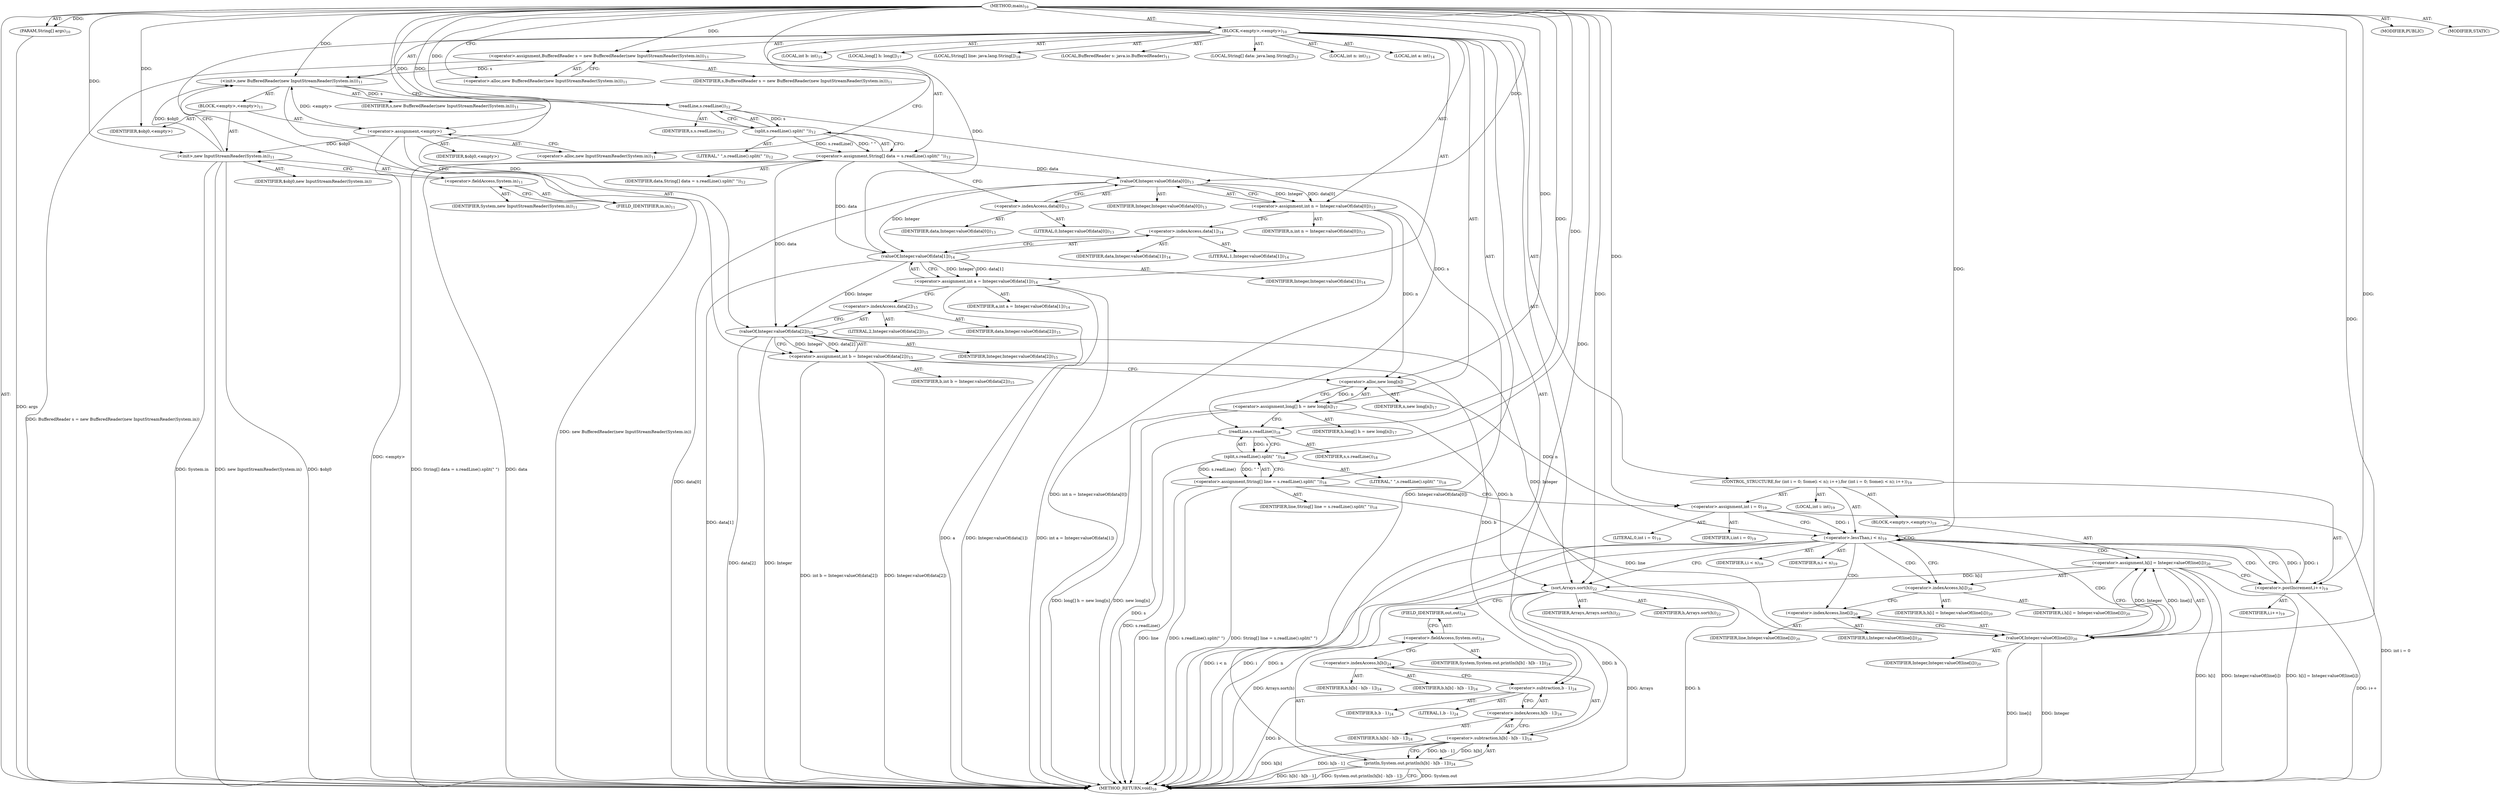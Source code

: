 digraph "main" {  
"19" [label = <(METHOD,main)<SUB>10</SUB>> ]
"20" [label = <(PARAM,String[] args)<SUB>10</SUB>> ]
"21" [label = <(BLOCK,&lt;empty&gt;,&lt;empty&gt;)<SUB>10</SUB>> ]
"4" [label = <(LOCAL,BufferedReader s: java.io.BufferedReader)<SUB>11</SUB>> ]
"22" [label = <(&lt;operator&gt;.assignment,BufferedReader s = new BufferedReader(new InputStreamReader(System.in)))<SUB>11</SUB>> ]
"23" [label = <(IDENTIFIER,s,BufferedReader s = new BufferedReader(new InputStreamReader(System.in)))<SUB>11</SUB>> ]
"24" [label = <(&lt;operator&gt;.alloc,new BufferedReader(new InputStreamReader(System.in)))<SUB>11</SUB>> ]
"25" [label = <(&lt;init&gt;,new BufferedReader(new InputStreamReader(System.in)))<SUB>11</SUB>> ]
"3" [label = <(IDENTIFIER,s,new BufferedReader(new InputStreamReader(System.in)))<SUB>11</SUB>> ]
"26" [label = <(BLOCK,&lt;empty&gt;,&lt;empty&gt;)<SUB>11</SUB>> ]
"27" [label = <(&lt;operator&gt;.assignment,&lt;empty&gt;)> ]
"28" [label = <(IDENTIFIER,$obj0,&lt;empty&gt;)> ]
"29" [label = <(&lt;operator&gt;.alloc,new InputStreamReader(System.in))<SUB>11</SUB>> ]
"30" [label = <(&lt;init&gt;,new InputStreamReader(System.in))<SUB>11</SUB>> ]
"31" [label = <(IDENTIFIER,$obj0,new InputStreamReader(System.in))> ]
"32" [label = <(&lt;operator&gt;.fieldAccess,System.in)<SUB>11</SUB>> ]
"33" [label = <(IDENTIFIER,System,new InputStreamReader(System.in))<SUB>11</SUB>> ]
"34" [label = <(FIELD_IDENTIFIER,in,in)<SUB>11</SUB>> ]
"35" [label = <(IDENTIFIER,$obj0,&lt;empty&gt;)> ]
"36" [label = <(LOCAL,String[] data: java.lang.String[])<SUB>12</SUB>> ]
"37" [label = <(&lt;operator&gt;.assignment,String[] data = s.readLine().split(&quot; &quot;))<SUB>12</SUB>> ]
"38" [label = <(IDENTIFIER,data,String[] data = s.readLine().split(&quot; &quot;))<SUB>12</SUB>> ]
"39" [label = <(split,s.readLine().split(&quot; &quot;))<SUB>12</SUB>> ]
"40" [label = <(readLine,s.readLine())<SUB>12</SUB>> ]
"41" [label = <(IDENTIFIER,s,s.readLine())<SUB>12</SUB>> ]
"42" [label = <(LITERAL,&quot; &quot;,s.readLine().split(&quot; &quot;))<SUB>12</SUB>> ]
"43" [label = <(LOCAL,int n: int)<SUB>13</SUB>> ]
"44" [label = <(&lt;operator&gt;.assignment,int n = Integer.valueOf(data[0]))<SUB>13</SUB>> ]
"45" [label = <(IDENTIFIER,n,int n = Integer.valueOf(data[0]))<SUB>13</SUB>> ]
"46" [label = <(valueOf,Integer.valueOf(data[0]))<SUB>13</SUB>> ]
"47" [label = <(IDENTIFIER,Integer,Integer.valueOf(data[0]))<SUB>13</SUB>> ]
"48" [label = <(&lt;operator&gt;.indexAccess,data[0])<SUB>13</SUB>> ]
"49" [label = <(IDENTIFIER,data,Integer.valueOf(data[0]))<SUB>13</SUB>> ]
"50" [label = <(LITERAL,0,Integer.valueOf(data[0]))<SUB>13</SUB>> ]
"51" [label = <(LOCAL,int a: int)<SUB>14</SUB>> ]
"52" [label = <(&lt;operator&gt;.assignment,int a = Integer.valueOf(data[1]))<SUB>14</SUB>> ]
"53" [label = <(IDENTIFIER,a,int a = Integer.valueOf(data[1]))<SUB>14</SUB>> ]
"54" [label = <(valueOf,Integer.valueOf(data[1]))<SUB>14</SUB>> ]
"55" [label = <(IDENTIFIER,Integer,Integer.valueOf(data[1]))<SUB>14</SUB>> ]
"56" [label = <(&lt;operator&gt;.indexAccess,data[1])<SUB>14</SUB>> ]
"57" [label = <(IDENTIFIER,data,Integer.valueOf(data[1]))<SUB>14</SUB>> ]
"58" [label = <(LITERAL,1,Integer.valueOf(data[1]))<SUB>14</SUB>> ]
"59" [label = <(LOCAL,int b: int)<SUB>15</SUB>> ]
"60" [label = <(&lt;operator&gt;.assignment,int b = Integer.valueOf(data[2]))<SUB>15</SUB>> ]
"61" [label = <(IDENTIFIER,b,int b = Integer.valueOf(data[2]))<SUB>15</SUB>> ]
"62" [label = <(valueOf,Integer.valueOf(data[2]))<SUB>15</SUB>> ]
"63" [label = <(IDENTIFIER,Integer,Integer.valueOf(data[2]))<SUB>15</SUB>> ]
"64" [label = <(&lt;operator&gt;.indexAccess,data[2])<SUB>15</SUB>> ]
"65" [label = <(IDENTIFIER,data,Integer.valueOf(data[2]))<SUB>15</SUB>> ]
"66" [label = <(LITERAL,2,Integer.valueOf(data[2]))<SUB>15</SUB>> ]
"67" [label = <(LOCAL,long[] h: long[])<SUB>17</SUB>> ]
"68" [label = <(&lt;operator&gt;.assignment,long[] h = new long[n])<SUB>17</SUB>> ]
"69" [label = <(IDENTIFIER,h,long[] h = new long[n])<SUB>17</SUB>> ]
"70" [label = <(&lt;operator&gt;.alloc,new long[n])> ]
"71" [label = <(IDENTIFIER,n,new long[n])<SUB>17</SUB>> ]
"72" [label = <(LOCAL,String[] line: java.lang.String[])<SUB>18</SUB>> ]
"73" [label = <(&lt;operator&gt;.assignment,String[] line = s.readLine().split(&quot; &quot;))<SUB>18</SUB>> ]
"74" [label = <(IDENTIFIER,line,String[] line = s.readLine().split(&quot; &quot;))<SUB>18</SUB>> ]
"75" [label = <(split,s.readLine().split(&quot; &quot;))<SUB>18</SUB>> ]
"76" [label = <(readLine,s.readLine())<SUB>18</SUB>> ]
"77" [label = <(IDENTIFIER,s,s.readLine())<SUB>18</SUB>> ]
"78" [label = <(LITERAL,&quot; &quot;,s.readLine().split(&quot; &quot;))<SUB>18</SUB>> ]
"79" [label = <(CONTROL_STRUCTURE,for (int i = 0; Some(i &lt; n); i++),for (int i = 0; Some(i &lt; n); i++))<SUB>19</SUB>> ]
"80" [label = <(LOCAL,int i: int)<SUB>19</SUB>> ]
"81" [label = <(&lt;operator&gt;.assignment,int i = 0)<SUB>19</SUB>> ]
"82" [label = <(IDENTIFIER,i,int i = 0)<SUB>19</SUB>> ]
"83" [label = <(LITERAL,0,int i = 0)<SUB>19</SUB>> ]
"84" [label = <(&lt;operator&gt;.lessThan,i &lt; n)<SUB>19</SUB>> ]
"85" [label = <(IDENTIFIER,i,i &lt; n)<SUB>19</SUB>> ]
"86" [label = <(IDENTIFIER,n,i &lt; n)<SUB>19</SUB>> ]
"87" [label = <(&lt;operator&gt;.postIncrement,i++)<SUB>19</SUB>> ]
"88" [label = <(IDENTIFIER,i,i++)<SUB>19</SUB>> ]
"89" [label = <(BLOCK,&lt;empty&gt;,&lt;empty&gt;)<SUB>19</SUB>> ]
"90" [label = <(&lt;operator&gt;.assignment,h[i] = Integer.valueOf(line[i]))<SUB>20</SUB>> ]
"91" [label = <(&lt;operator&gt;.indexAccess,h[i])<SUB>20</SUB>> ]
"92" [label = <(IDENTIFIER,h,h[i] = Integer.valueOf(line[i]))<SUB>20</SUB>> ]
"93" [label = <(IDENTIFIER,i,h[i] = Integer.valueOf(line[i]))<SUB>20</SUB>> ]
"94" [label = <(valueOf,Integer.valueOf(line[i]))<SUB>20</SUB>> ]
"95" [label = <(IDENTIFIER,Integer,Integer.valueOf(line[i]))<SUB>20</SUB>> ]
"96" [label = <(&lt;operator&gt;.indexAccess,line[i])<SUB>20</SUB>> ]
"97" [label = <(IDENTIFIER,line,Integer.valueOf(line[i]))<SUB>20</SUB>> ]
"98" [label = <(IDENTIFIER,i,Integer.valueOf(line[i]))<SUB>20</SUB>> ]
"99" [label = <(sort,Arrays.sort(h))<SUB>22</SUB>> ]
"100" [label = <(IDENTIFIER,Arrays,Arrays.sort(h))<SUB>22</SUB>> ]
"101" [label = <(IDENTIFIER,h,Arrays.sort(h))<SUB>22</SUB>> ]
"102" [label = <(println,System.out.println(h[b] - h[b - 1]))<SUB>24</SUB>> ]
"103" [label = <(&lt;operator&gt;.fieldAccess,System.out)<SUB>24</SUB>> ]
"104" [label = <(IDENTIFIER,System,System.out.println(h[b] - h[b - 1]))<SUB>24</SUB>> ]
"105" [label = <(FIELD_IDENTIFIER,out,out)<SUB>24</SUB>> ]
"106" [label = <(&lt;operator&gt;.subtraction,h[b] - h[b - 1])<SUB>24</SUB>> ]
"107" [label = <(&lt;operator&gt;.indexAccess,h[b])<SUB>24</SUB>> ]
"108" [label = <(IDENTIFIER,h,h[b] - h[b - 1])<SUB>24</SUB>> ]
"109" [label = <(IDENTIFIER,b,h[b] - h[b - 1])<SUB>24</SUB>> ]
"110" [label = <(&lt;operator&gt;.indexAccess,h[b - 1])<SUB>24</SUB>> ]
"111" [label = <(IDENTIFIER,h,h[b] - h[b - 1])<SUB>24</SUB>> ]
"112" [label = <(&lt;operator&gt;.subtraction,b - 1)<SUB>24</SUB>> ]
"113" [label = <(IDENTIFIER,b,b - 1)<SUB>24</SUB>> ]
"114" [label = <(LITERAL,1,b - 1)<SUB>24</SUB>> ]
"115" [label = <(MODIFIER,PUBLIC)> ]
"116" [label = <(MODIFIER,STATIC)> ]
"117" [label = <(METHOD_RETURN,void)<SUB>10</SUB>> ]
  "19" -> "20"  [ label = "AST: "] 
  "19" -> "21"  [ label = "AST: "] 
  "19" -> "115"  [ label = "AST: "] 
  "19" -> "116"  [ label = "AST: "] 
  "19" -> "117"  [ label = "AST: "] 
  "21" -> "4"  [ label = "AST: "] 
  "21" -> "22"  [ label = "AST: "] 
  "21" -> "25"  [ label = "AST: "] 
  "21" -> "36"  [ label = "AST: "] 
  "21" -> "37"  [ label = "AST: "] 
  "21" -> "43"  [ label = "AST: "] 
  "21" -> "44"  [ label = "AST: "] 
  "21" -> "51"  [ label = "AST: "] 
  "21" -> "52"  [ label = "AST: "] 
  "21" -> "59"  [ label = "AST: "] 
  "21" -> "60"  [ label = "AST: "] 
  "21" -> "67"  [ label = "AST: "] 
  "21" -> "68"  [ label = "AST: "] 
  "21" -> "72"  [ label = "AST: "] 
  "21" -> "73"  [ label = "AST: "] 
  "21" -> "79"  [ label = "AST: "] 
  "21" -> "99"  [ label = "AST: "] 
  "21" -> "102"  [ label = "AST: "] 
  "22" -> "23"  [ label = "AST: "] 
  "22" -> "24"  [ label = "AST: "] 
  "25" -> "3"  [ label = "AST: "] 
  "25" -> "26"  [ label = "AST: "] 
  "26" -> "27"  [ label = "AST: "] 
  "26" -> "30"  [ label = "AST: "] 
  "26" -> "35"  [ label = "AST: "] 
  "27" -> "28"  [ label = "AST: "] 
  "27" -> "29"  [ label = "AST: "] 
  "30" -> "31"  [ label = "AST: "] 
  "30" -> "32"  [ label = "AST: "] 
  "32" -> "33"  [ label = "AST: "] 
  "32" -> "34"  [ label = "AST: "] 
  "37" -> "38"  [ label = "AST: "] 
  "37" -> "39"  [ label = "AST: "] 
  "39" -> "40"  [ label = "AST: "] 
  "39" -> "42"  [ label = "AST: "] 
  "40" -> "41"  [ label = "AST: "] 
  "44" -> "45"  [ label = "AST: "] 
  "44" -> "46"  [ label = "AST: "] 
  "46" -> "47"  [ label = "AST: "] 
  "46" -> "48"  [ label = "AST: "] 
  "48" -> "49"  [ label = "AST: "] 
  "48" -> "50"  [ label = "AST: "] 
  "52" -> "53"  [ label = "AST: "] 
  "52" -> "54"  [ label = "AST: "] 
  "54" -> "55"  [ label = "AST: "] 
  "54" -> "56"  [ label = "AST: "] 
  "56" -> "57"  [ label = "AST: "] 
  "56" -> "58"  [ label = "AST: "] 
  "60" -> "61"  [ label = "AST: "] 
  "60" -> "62"  [ label = "AST: "] 
  "62" -> "63"  [ label = "AST: "] 
  "62" -> "64"  [ label = "AST: "] 
  "64" -> "65"  [ label = "AST: "] 
  "64" -> "66"  [ label = "AST: "] 
  "68" -> "69"  [ label = "AST: "] 
  "68" -> "70"  [ label = "AST: "] 
  "70" -> "71"  [ label = "AST: "] 
  "73" -> "74"  [ label = "AST: "] 
  "73" -> "75"  [ label = "AST: "] 
  "75" -> "76"  [ label = "AST: "] 
  "75" -> "78"  [ label = "AST: "] 
  "76" -> "77"  [ label = "AST: "] 
  "79" -> "80"  [ label = "AST: "] 
  "79" -> "81"  [ label = "AST: "] 
  "79" -> "84"  [ label = "AST: "] 
  "79" -> "87"  [ label = "AST: "] 
  "79" -> "89"  [ label = "AST: "] 
  "81" -> "82"  [ label = "AST: "] 
  "81" -> "83"  [ label = "AST: "] 
  "84" -> "85"  [ label = "AST: "] 
  "84" -> "86"  [ label = "AST: "] 
  "87" -> "88"  [ label = "AST: "] 
  "89" -> "90"  [ label = "AST: "] 
  "90" -> "91"  [ label = "AST: "] 
  "90" -> "94"  [ label = "AST: "] 
  "91" -> "92"  [ label = "AST: "] 
  "91" -> "93"  [ label = "AST: "] 
  "94" -> "95"  [ label = "AST: "] 
  "94" -> "96"  [ label = "AST: "] 
  "96" -> "97"  [ label = "AST: "] 
  "96" -> "98"  [ label = "AST: "] 
  "99" -> "100"  [ label = "AST: "] 
  "99" -> "101"  [ label = "AST: "] 
  "102" -> "103"  [ label = "AST: "] 
  "102" -> "106"  [ label = "AST: "] 
  "103" -> "104"  [ label = "AST: "] 
  "103" -> "105"  [ label = "AST: "] 
  "106" -> "107"  [ label = "AST: "] 
  "106" -> "110"  [ label = "AST: "] 
  "107" -> "108"  [ label = "AST: "] 
  "107" -> "109"  [ label = "AST: "] 
  "110" -> "111"  [ label = "AST: "] 
  "110" -> "112"  [ label = "AST: "] 
  "112" -> "113"  [ label = "AST: "] 
  "112" -> "114"  [ label = "AST: "] 
  "22" -> "29"  [ label = "CFG: "] 
  "25" -> "40"  [ label = "CFG: "] 
  "37" -> "48"  [ label = "CFG: "] 
  "44" -> "56"  [ label = "CFG: "] 
  "52" -> "64"  [ label = "CFG: "] 
  "60" -> "70"  [ label = "CFG: "] 
  "68" -> "76"  [ label = "CFG: "] 
  "73" -> "81"  [ label = "CFG: "] 
  "99" -> "105"  [ label = "CFG: "] 
  "102" -> "117"  [ label = "CFG: "] 
  "24" -> "22"  [ label = "CFG: "] 
  "39" -> "37"  [ label = "CFG: "] 
  "46" -> "44"  [ label = "CFG: "] 
  "54" -> "52"  [ label = "CFG: "] 
  "62" -> "60"  [ label = "CFG: "] 
  "70" -> "68"  [ label = "CFG: "] 
  "75" -> "73"  [ label = "CFG: "] 
  "81" -> "84"  [ label = "CFG: "] 
  "84" -> "91"  [ label = "CFG: "] 
  "84" -> "99"  [ label = "CFG: "] 
  "87" -> "84"  [ label = "CFG: "] 
  "103" -> "107"  [ label = "CFG: "] 
  "106" -> "102"  [ label = "CFG: "] 
  "27" -> "34"  [ label = "CFG: "] 
  "30" -> "25"  [ label = "CFG: "] 
  "40" -> "39"  [ label = "CFG: "] 
  "48" -> "46"  [ label = "CFG: "] 
  "56" -> "54"  [ label = "CFG: "] 
  "64" -> "62"  [ label = "CFG: "] 
  "76" -> "75"  [ label = "CFG: "] 
  "90" -> "87"  [ label = "CFG: "] 
  "105" -> "103"  [ label = "CFG: "] 
  "107" -> "112"  [ label = "CFG: "] 
  "110" -> "106"  [ label = "CFG: "] 
  "29" -> "27"  [ label = "CFG: "] 
  "32" -> "30"  [ label = "CFG: "] 
  "91" -> "96"  [ label = "CFG: "] 
  "94" -> "90"  [ label = "CFG: "] 
  "112" -> "110"  [ label = "CFG: "] 
  "34" -> "32"  [ label = "CFG: "] 
  "96" -> "94"  [ label = "CFG: "] 
  "19" -> "24"  [ label = "CFG: "] 
  "20" -> "117"  [ label = "DDG: args"] 
  "22" -> "117"  [ label = "DDG: BufferedReader s = new BufferedReader(new InputStreamReader(System.in))"] 
  "27" -> "117"  [ label = "DDG: &lt;empty&gt;"] 
  "30" -> "117"  [ label = "DDG: $obj0"] 
  "30" -> "117"  [ label = "DDG: System.in"] 
  "30" -> "117"  [ label = "DDG: new InputStreamReader(System.in)"] 
  "25" -> "117"  [ label = "DDG: new BufferedReader(new InputStreamReader(System.in))"] 
  "37" -> "117"  [ label = "DDG: data"] 
  "37" -> "117"  [ label = "DDG: String[] data = s.readLine().split(&quot; &quot;)"] 
  "46" -> "117"  [ label = "DDG: data[0]"] 
  "44" -> "117"  [ label = "DDG: Integer.valueOf(data[0])"] 
  "44" -> "117"  [ label = "DDG: int n = Integer.valueOf(data[0])"] 
  "52" -> "117"  [ label = "DDG: a"] 
  "54" -> "117"  [ label = "DDG: data[1]"] 
  "52" -> "117"  [ label = "DDG: Integer.valueOf(data[1])"] 
  "52" -> "117"  [ label = "DDG: int a = Integer.valueOf(data[1])"] 
  "62" -> "117"  [ label = "DDG: Integer"] 
  "62" -> "117"  [ label = "DDG: data[2]"] 
  "60" -> "117"  [ label = "DDG: Integer.valueOf(data[2])"] 
  "60" -> "117"  [ label = "DDG: int b = Integer.valueOf(data[2])"] 
  "68" -> "117"  [ label = "DDG: new long[n]"] 
  "68" -> "117"  [ label = "DDG: long[] h = new long[n]"] 
  "73" -> "117"  [ label = "DDG: line"] 
  "76" -> "117"  [ label = "DDG: s"] 
  "75" -> "117"  [ label = "DDG: s.readLine()"] 
  "73" -> "117"  [ label = "DDG: s.readLine().split(&quot; &quot;)"] 
  "73" -> "117"  [ label = "DDG: String[] line = s.readLine().split(&quot; &quot;)"] 
  "81" -> "117"  [ label = "DDG: int i = 0"] 
  "84" -> "117"  [ label = "DDG: i"] 
  "84" -> "117"  [ label = "DDG: n"] 
  "84" -> "117"  [ label = "DDG: i &lt; n"] 
  "99" -> "117"  [ label = "DDG: h"] 
  "99" -> "117"  [ label = "DDG: Arrays.sort(h)"] 
  "102" -> "117"  [ label = "DDG: System.out"] 
  "106" -> "117"  [ label = "DDG: h[b]"] 
  "112" -> "117"  [ label = "DDG: b"] 
  "106" -> "117"  [ label = "DDG: h[b - 1]"] 
  "102" -> "117"  [ label = "DDG: h[b] - h[b - 1]"] 
  "102" -> "117"  [ label = "DDG: System.out.println(h[b] - h[b - 1])"] 
  "90" -> "117"  [ label = "DDG: h[i]"] 
  "94" -> "117"  [ label = "DDG: Integer"] 
  "94" -> "117"  [ label = "DDG: line[i]"] 
  "90" -> "117"  [ label = "DDG: Integer.valueOf(line[i])"] 
  "90" -> "117"  [ label = "DDG: h[i] = Integer.valueOf(line[i])"] 
  "87" -> "117"  [ label = "DDG: i++"] 
  "99" -> "117"  [ label = "DDG: Arrays"] 
  "19" -> "20"  [ label = "DDG: "] 
  "19" -> "22"  [ label = "DDG: "] 
  "39" -> "37"  [ label = "DDG: s.readLine()"] 
  "39" -> "37"  [ label = "DDG: &quot; &quot;"] 
  "46" -> "44"  [ label = "DDG: Integer"] 
  "46" -> "44"  [ label = "DDG: data[0]"] 
  "54" -> "52"  [ label = "DDG: Integer"] 
  "54" -> "52"  [ label = "DDG: data[1]"] 
  "62" -> "60"  [ label = "DDG: Integer"] 
  "62" -> "60"  [ label = "DDG: data[2]"] 
  "70" -> "68"  [ label = "DDG: n"] 
  "75" -> "73"  [ label = "DDG: s.readLine()"] 
  "75" -> "73"  [ label = "DDG: &quot; &quot;"] 
  "22" -> "25"  [ label = "DDG: s"] 
  "19" -> "25"  [ label = "DDG: "] 
  "27" -> "25"  [ label = "DDG: &lt;empty&gt;"] 
  "30" -> "25"  [ label = "DDG: $obj0"] 
  "19" -> "81"  [ label = "DDG: "] 
  "19" -> "99"  [ label = "DDG: "] 
  "68" -> "99"  [ label = "DDG: h"] 
  "90" -> "99"  [ label = "DDG: h[i]"] 
  "106" -> "102"  [ label = "DDG: h[b]"] 
  "106" -> "102"  [ label = "DDG: h[b - 1]"] 
  "19" -> "27"  [ label = "DDG: "] 
  "19" -> "35"  [ label = "DDG: "] 
  "40" -> "39"  [ label = "DDG: s"] 
  "19" -> "39"  [ label = "DDG: "] 
  "19" -> "46"  [ label = "DDG: "] 
  "37" -> "46"  [ label = "DDG: data"] 
  "46" -> "54"  [ label = "DDG: Integer"] 
  "19" -> "54"  [ label = "DDG: "] 
  "37" -> "54"  [ label = "DDG: data"] 
  "54" -> "62"  [ label = "DDG: Integer"] 
  "19" -> "62"  [ label = "DDG: "] 
  "37" -> "62"  [ label = "DDG: data"] 
  "44" -> "70"  [ label = "DDG: n"] 
  "19" -> "70"  [ label = "DDG: "] 
  "76" -> "75"  [ label = "DDG: s"] 
  "19" -> "75"  [ label = "DDG: "] 
  "81" -> "84"  [ label = "DDG: i"] 
  "87" -> "84"  [ label = "DDG: i"] 
  "19" -> "84"  [ label = "DDG: "] 
  "70" -> "84"  [ label = "DDG: n"] 
  "84" -> "87"  [ label = "DDG: i"] 
  "19" -> "87"  [ label = "DDG: "] 
  "94" -> "90"  [ label = "DDG: Integer"] 
  "94" -> "90"  [ label = "DDG: line[i]"] 
  "99" -> "106"  [ label = "DDG: h"] 
  "27" -> "30"  [ label = "DDG: $obj0"] 
  "19" -> "30"  [ label = "DDG: "] 
  "25" -> "40"  [ label = "DDG: s"] 
  "19" -> "40"  [ label = "DDG: "] 
  "40" -> "76"  [ label = "DDG: s"] 
  "19" -> "76"  [ label = "DDG: "] 
  "62" -> "94"  [ label = "DDG: Integer"] 
  "19" -> "94"  [ label = "DDG: "] 
  "73" -> "94"  [ label = "DDG: line"] 
  "60" -> "112"  [ label = "DDG: b"] 
  "19" -> "112"  [ label = "DDG: "] 
  "84" -> "94"  [ label = "CDG: "] 
  "84" -> "96"  [ label = "CDG: "] 
  "84" -> "87"  [ label = "CDG: "] 
  "84" -> "91"  [ label = "CDG: "] 
  "84" -> "84"  [ label = "CDG: "] 
  "84" -> "90"  [ label = "CDG: "] 
}
